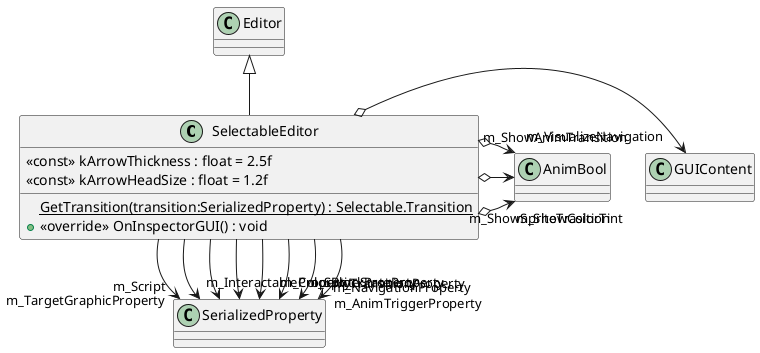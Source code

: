 @startuml
class SelectableEditor {
    {static} GetTransition(transition:SerializedProperty) : Selectable.Transition
    + <<override>> OnInspectorGUI() : void
    <<const>> kArrowThickness : float = 2.5f
    <<const>> kArrowHeadSize : float = 1.2f
}
Editor <|-- SelectableEditor
SelectableEditor --> "m_Script" SerializedProperty
SelectableEditor --> "m_InteractableProperty" SerializedProperty
SelectableEditor --> "m_TargetGraphicProperty" SerializedProperty
SelectableEditor --> "m_TransitionProperty" SerializedProperty
SelectableEditor --> "m_ColorBlockProperty" SerializedProperty
SelectableEditor --> "m_SpriteStateProperty" SerializedProperty
SelectableEditor --> "m_AnimTriggerProperty" SerializedProperty
SelectableEditor --> "m_NavigationProperty" SerializedProperty
SelectableEditor o-> "m_VisualizeNavigation" GUIContent
SelectableEditor o-> "m_ShowColorTint" AnimBool
SelectableEditor o-> "m_ShowSpriteTrasition" AnimBool
SelectableEditor o-> "m_ShowAnimTransition" AnimBool
@enduml
